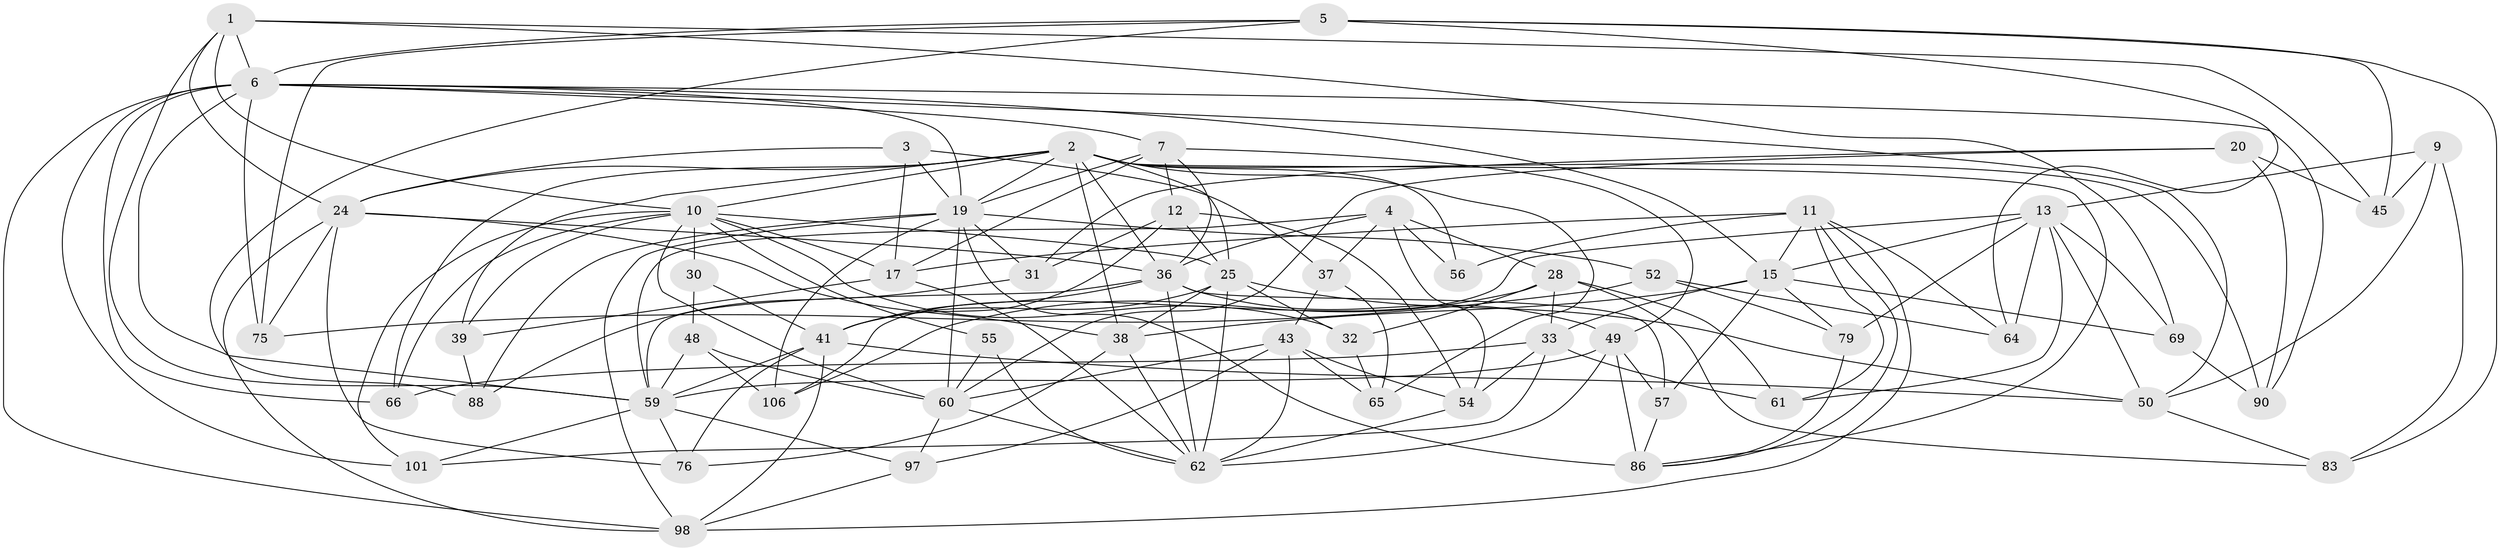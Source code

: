 // original degree distribution, {4: 1.0}
// Generated by graph-tools (version 1.1) at 2025/16/03/09/25 04:16:42]
// undirected, 57 vertices, 163 edges
graph export_dot {
graph [start="1"]
  node [color=gray90,style=filled];
  1 [super="+102"];
  2 [super="+18+21+81"];
  3;
  4 [super="+104"];
  5 [super="+35"];
  6 [super="+8+14"];
  7 [super="+44"];
  9;
  10 [super="+27+16+22"];
  11 [super="+40"];
  12 [super="+114"];
  13 [super="+23+91"];
  15 [super="+34"];
  17 [super="+53"];
  19 [super="+73+89+80"];
  20;
  24 [super="+72"];
  25 [super="+42+26"];
  28 [super="+92"];
  30;
  31;
  32;
  33 [super="+70"];
  36 [super="+74+77"];
  37;
  38 [super="+108"];
  39;
  41 [super="+78+51"];
  43 [super="+47"];
  45;
  48;
  49 [super="+58+63"];
  50 [super="+100"];
  52;
  54 [super="+71"];
  55;
  56;
  57;
  59 [super="+82+68"];
  60 [super="+110+95"];
  61;
  62 [super="+93+67"];
  64;
  65;
  66;
  69;
  75;
  76;
  79;
  83;
  86 [super="+87+94"];
  88;
  90;
  97;
  98 [super="+107"];
  101;
  106;
  1 -- 69;
  1 -- 6;
  1 -- 10;
  1 -- 45;
  1 -- 24;
  1 -- 59;
  2 -- 24;
  2 -- 10;
  2 -- 86;
  2 -- 65;
  2 -- 36;
  2 -- 39;
  2 -- 56;
  2 -- 90;
  2 -- 25;
  2 -- 66;
  2 -- 38;
  2 -- 19;
  3 -- 37;
  3 -- 24;
  3 -- 17;
  3 -- 19;
  4 -- 36;
  4 -- 56;
  4 -- 54;
  4 -- 28;
  4 -- 59;
  4 -- 37;
  5 -- 45;
  5 -- 88;
  5 -- 6;
  5 -- 64;
  5 -- 75;
  5 -- 83;
  6 -- 66;
  6 -- 101;
  6 -- 75;
  6 -- 90;
  6 -- 50;
  6 -- 15;
  6 -- 59;
  6 -- 98;
  6 -- 7;
  6 -- 19;
  7 -- 17;
  7 -- 49;
  7 -- 12;
  7 -- 36;
  7 -- 19;
  9 -- 83;
  9 -- 45;
  9 -- 50;
  9 -- 13;
  10 -- 32;
  10 -- 25;
  10 -- 101;
  10 -- 66;
  10 -- 39;
  10 -- 60;
  10 -- 30 [weight=2];
  10 -- 17;
  10 -- 55;
  11 -- 17;
  11 -- 61;
  11 -- 98;
  11 -- 64;
  11 -- 86;
  11 -- 56 [weight=2];
  11 -- 15;
  12 -- 25;
  12 -- 54 [weight=2];
  12 -- 31;
  12 -- 41;
  13 -- 69;
  13 -- 61;
  13 -- 106;
  13 -- 79;
  13 -- 64;
  13 -- 50;
  13 -- 15;
  15 -- 69;
  15 -- 33;
  15 -- 38;
  15 -- 57;
  15 -- 79;
  17 -- 39;
  17 -- 62;
  19 -- 60;
  19 -- 86 [weight=2];
  19 -- 88;
  19 -- 106;
  19 -- 31;
  19 -- 98;
  19 -- 52;
  20 -- 45;
  20 -- 31;
  20 -- 90;
  20 -- 60;
  24 -- 75;
  24 -- 38;
  24 -- 76;
  24 -- 98;
  24 -- 36;
  25 -- 50;
  25 -- 32;
  25 -- 38;
  25 -- 41;
  25 -- 62;
  28 -- 61;
  28 -- 32;
  28 -- 83;
  28 -- 33;
  28 -- 106;
  30 -- 48;
  30 -- 41;
  31 -- 88;
  32 -- 65;
  33 -- 61;
  33 -- 54;
  33 -- 66;
  33 -- 101;
  36 -- 49;
  36 -- 41;
  36 -- 57;
  36 -- 62 [weight=2];
  36 -- 59;
  37 -- 43;
  37 -- 65;
  38 -- 76;
  38 -- 62;
  39 -- 88;
  41 -- 76;
  41 -- 98;
  41 -- 59;
  41 -- 50;
  43 -- 60;
  43 -- 65;
  43 -- 54;
  43 -- 97;
  43 -- 62;
  48 -- 106;
  48 -- 59;
  48 -- 60;
  49 -- 57;
  49 -- 86 [weight=2];
  49 -- 59;
  49 -- 62 [weight=2];
  50 -- 83;
  52 -- 75;
  52 -- 64;
  52 -- 79;
  54 -- 62;
  55 -- 60;
  55 -- 62 [weight=2];
  57 -- 86;
  59 -- 97;
  59 -- 101;
  59 -- 76;
  60 -- 62;
  60 -- 97;
  69 -- 90;
  79 -- 86;
  97 -- 98;
}
